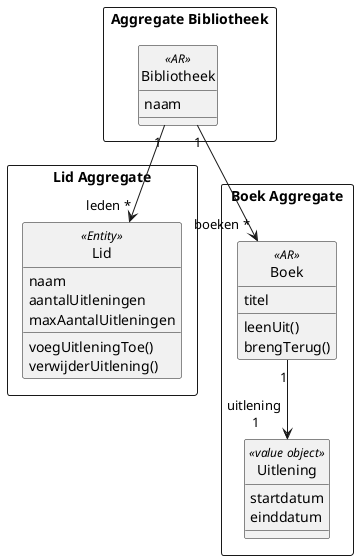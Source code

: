 @startuml
hide circle

'left to right direction

'skinparam linetype ortho

rectangle "Aggregate Bibliotheek" {

    class Bibliotheek <<AR>> {
        naam
    }
}

rectangle "Lid Aggregate\n" {

    class Lid <<Entity>> {
        naam
        aantalUitleningen
        maxAantalUitleningen
        voegUitleningToe()
        verwijderUitlening()
    }

}

rectangle "Boek Aggregate\n" {
    class Boek <<AR>> {
            titel
            leenUit()
            brengTerug()
    }

    class Uitlening <<value object>> {
            startdatum
            einddatum
     }
}

Bibliotheek "1" --> "boeken *" Boek
Bibliotheek "1" --> "leden *" Lid
Boek "1" --> "uitlening \n1" Uitlening


@enduml